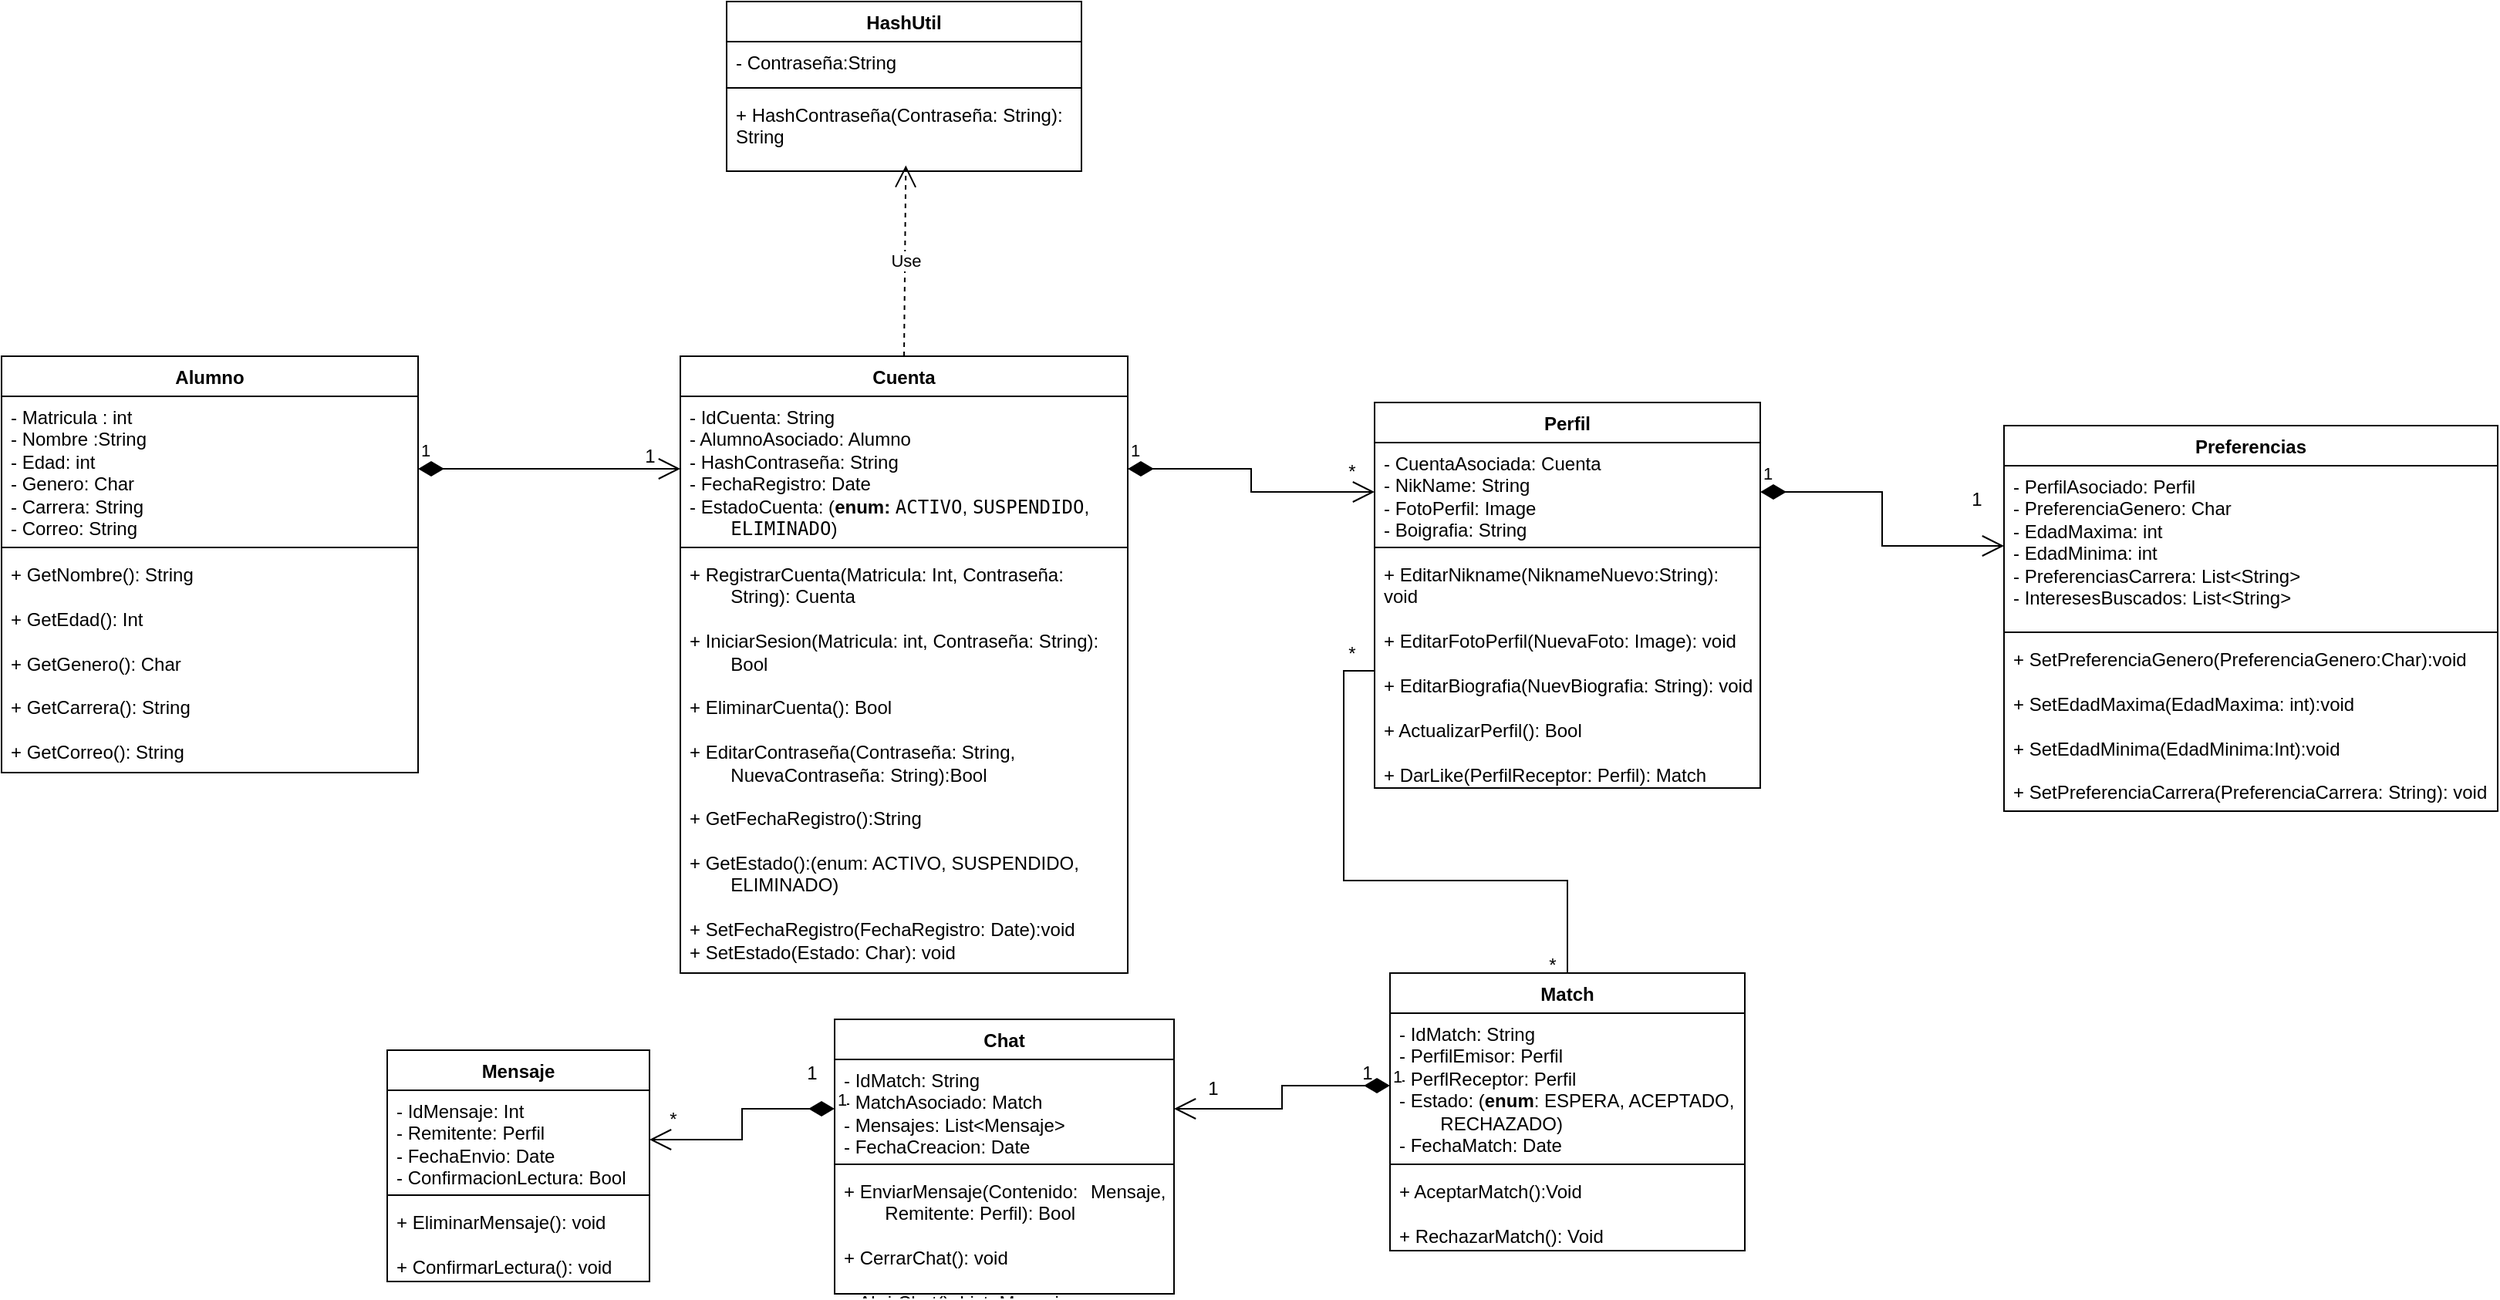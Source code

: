 <mxfile version="28.1.2">
  <diagram name="Página-1" id="-QQwby5ke-ya0EEzA_-J">
    <mxGraphModel dx="1900" dy="1973" grid="1" gridSize="10" guides="1" tooltips="1" connect="1" arrows="1" fold="1" page="1" pageScale="1" pageWidth="827" pageHeight="1169" math="0" shadow="0">
      <root>
        <mxCell id="0" />
        <mxCell id="1" parent="0" />
        <mxCell id="jJV-C2dV9Q7t_B13mXzP-5" value="Alumno" style="swimlane;fontStyle=1;align=center;verticalAlign=top;childLayout=stackLayout;horizontal=1;startSize=26;horizontalStack=0;resizeParent=1;resizeParentMax=0;resizeLast=0;collapsible=1;marginBottom=0;whiteSpace=wrap;html=1;" parent="1" vertex="1">
          <mxGeometry x="450" y="70" width="270" height="270" as="geometry" />
        </mxCell>
        <mxCell id="jJV-C2dV9Q7t_B13mXzP-6" value="- Matricula : int&lt;div&gt;- Nombre :String&lt;/div&gt;&lt;div&gt;- Edad: int&lt;/div&gt;&lt;div&gt;- Genero: Char&lt;/div&gt;&lt;div&gt;- Carrera: String&lt;/div&gt;&lt;div&gt;- Correo: String&lt;/div&gt;&lt;div&gt;&lt;br&gt;&lt;/div&gt;&lt;div&gt;&lt;br&gt;&lt;/div&gt;&lt;div&gt;&lt;br&gt;&lt;/div&gt;" style="text;strokeColor=none;fillColor=none;align=left;verticalAlign=top;spacingLeft=4;spacingRight=4;overflow=hidden;rotatable=0;points=[[0,0.5],[1,0.5]];portConstraint=eastwest;whiteSpace=wrap;html=1;" parent="jJV-C2dV9Q7t_B13mXzP-5" vertex="1">
          <mxGeometry y="26" width="270" height="94" as="geometry" />
        </mxCell>
        <mxCell id="jJV-C2dV9Q7t_B13mXzP-7" value="" style="line;strokeWidth=1;fillColor=none;align=left;verticalAlign=middle;spacingTop=-1;spacingLeft=3;spacingRight=3;rotatable=0;labelPosition=right;points=[];portConstraint=eastwest;strokeColor=inherit;" parent="jJV-C2dV9Q7t_B13mXzP-5" vertex="1">
          <mxGeometry y="120" width="270" height="8" as="geometry" />
        </mxCell>
        <mxCell id="jJV-C2dV9Q7t_B13mXzP-8" value="&lt;div&gt;+ GetNombre(): String&lt;/div&gt;&lt;div&gt;&lt;br&gt;&lt;/div&gt;&lt;div&gt;+ GetEdad(): Int&lt;/div&gt;&lt;div&gt;&lt;br&gt;&lt;/div&gt;&lt;div&gt;+ GetGenero(): Char&lt;/div&gt;&lt;div&gt;&lt;br&gt;&lt;/div&gt;&lt;div&gt;+ GetCarrera(): String&lt;/div&gt;&lt;div&gt;&lt;br&gt;&lt;/div&gt;&lt;div&gt;+ GetCorreo(): String&lt;/div&gt;" style="text;strokeColor=none;fillColor=none;align=left;verticalAlign=top;spacingLeft=4;spacingRight=4;overflow=hidden;rotatable=0;points=[[0,0.5],[1,0.5]];portConstraint=eastwest;whiteSpace=wrap;html=1;" parent="jJV-C2dV9Q7t_B13mXzP-5" vertex="1">
          <mxGeometry y="128" width="270" height="142" as="geometry" />
        </mxCell>
        <mxCell id="jJV-C2dV9Q7t_B13mXzP-13" value="Cuenta" style="swimlane;fontStyle=1;align=center;verticalAlign=top;childLayout=stackLayout;horizontal=1;startSize=26;horizontalStack=0;resizeParent=1;resizeParentMax=0;resizeLast=0;collapsible=1;marginBottom=0;whiteSpace=wrap;html=1;" parent="1" vertex="1">
          <mxGeometry x="890" y="70" width="290" height="400" as="geometry">
            <mxRectangle x="580" y="160" width="80" height="30" as="alternateBounds" />
          </mxGeometry>
        </mxCell>
        <mxCell id="jJV-C2dV9Q7t_B13mXzP-14" value="&lt;div&gt;- IdCuenta: String&lt;/div&gt;&lt;div&gt;- AlumnoAsociado: Alumno&lt;/div&gt;&lt;div&gt;- HashContraseña: String&lt;/div&gt;&lt;div&gt;- FechaRegistro: Date&lt;/div&gt;&lt;div&gt;- EstadoCuenta: (&lt;strong style=&quot;background-color: transparent; color: light-dark(rgb(0, 0, 0), rgb(255, 255, 255));&quot; data-end=&quot;769&quot; data-start=&quot;761&quot;&gt;enum:&amp;nbsp;&lt;/strong&gt;&lt;code style=&quot;background-color: transparent; color: light-dark(rgb(0, 0, 0), rgb(255, 255, 255));&quot; data-end=&quot;779&quot; data-start=&quot;771&quot;&gt;ACTIVO&lt;/code&gt;&lt;span style=&quot;background-color: transparent; color: light-dark(rgb(0, 0, 0), rgb(255, 255, 255));&quot;&gt;, &lt;/span&gt;&lt;code style=&quot;background-color: transparent; color: light-dark(rgb(0, 0, 0), rgb(255, 255, 255));&quot; data-end=&quot;793&quot; data-start=&quot;781&quot;&gt;SUSPENDIDO&lt;/code&gt;&lt;span style=&quot;background-color: transparent; color: light-dark(rgb(0, 0, 0), rgb(255, 255, 255));&quot;&gt;, &lt;span style=&quot;white-space: pre;&quot;&gt;&#x9;&lt;/span&gt;&lt;/span&gt;&lt;code style=&quot;background-color: transparent; color: light-dark(rgb(0, 0, 0), rgb(255, 255, 255));&quot; data-end=&quot;806&quot; data-start=&quot;795&quot;&gt;ELIMINADO&lt;/code&gt;&lt;span style=&quot;background-color: transparent; color: light-dark(rgb(0, 0, 0), rgb(255, 255, 255));&quot;&gt;)&lt;/span&gt;&lt;/div&gt;" style="text;strokeColor=none;fillColor=none;align=left;verticalAlign=top;spacingLeft=4;spacingRight=4;overflow=hidden;rotatable=0;points=[[0,0.5],[1,0.5]];portConstraint=eastwest;whiteSpace=wrap;html=1;" parent="jJV-C2dV9Q7t_B13mXzP-13" vertex="1">
          <mxGeometry y="26" width="290" height="94" as="geometry" />
        </mxCell>
        <mxCell id="jJV-C2dV9Q7t_B13mXzP-15" value="" style="line;strokeWidth=1;fillColor=none;align=left;verticalAlign=middle;spacingTop=-1;spacingLeft=3;spacingRight=3;rotatable=0;labelPosition=right;points=[];portConstraint=eastwest;strokeColor=inherit;" parent="jJV-C2dV9Q7t_B13mXzP-13" vertex="1">
          <mxGeometry y="120" width="290" height="8" as="geometry" />
        </mxCell>
        <mxCell id="jJV-C2dV9Q7t_B13mXzP-16" value="+ RegistrarCuenta(Matricula: Int, Contraseña: &lt;span style=&quot;white-space: pre;&quot;&gt;&#x9;&lt;/span&gt;String): Cuenta&lt;div&gt;&lt;br&gt;&lt;div&gt;+ IniciarSesion(Matricula: int, Contraseña: String): &lt;span style=&quot;white-space: pre;&quot;&gt;&#x9;&lt;/span&gt;Bool&lt;/div&gt;&lt;div&gt;&lt;br&gt;&lt;/div&gt;&lt;div&gt;+ EliminarCuenta(&lt;span style=&quot;background-color: transparent; color: light-dark(rgb(0, 0, 0), rgb(255, 255, 255));&quot;&gt;): Bool&lt;/span&gt;&lt;/div&gt;&lt;/div&gt;&lt;div&gt;&lt;br&gt;&lt;/div&gt;&lt;div&gt;+ EditarContraseña(Contraseña: String, &lt;span style=&quot;white-space: pre;&quot;&gt;&#x9;&lt;/span&gt;NuevaContraseña: String):Bool&lt;/div&gt;&lt;div&gt;&lt;br&gt;&lt;/div&gt;&lt;div&gt;+ GetFechaRegistro():String&lt;/div&gt;&lt;div&gt;&lt;br&gt;&lt;/div&gt;&lt;div&gt;+ GetEstado():(enum: ACTIVO, SUSPENDIDO, &lt;span style=&quot;white-space: pre;&quot;&gt;&#x9;&lt;/span&gt;ELIMINADO)&lt;/div&gt;&lt;div&gt;&lt;br&gt;&lt;/div&gt;&lt;div&gt;+ SetFechaRegistro(FechaRegistro: Date):void&lt;/div&gt;&lt;div&gt;+ SetEstado(Estado: Char): void&lt;/div&gt;" style="text;strokeColor=none;fillColor=none;align=left;verticalAlign=top;spacingLeft=4;spacingRight=4;overflow=hidden;rotatable=0;points=[[0,0.5],[1,0.5]];portConstraint=eastwest;whiteSpace=wrap;html=1;" parent="jJV-C2dV9Q7t_B13mXzP-13" vertex="1">
          <mxGeometry y="128" width="290" height="272" as="geometry" />
        </mxCell>
        <mxCell id="jJV-C2dV9Q7t_B13mXzP-17" value="Perfil" style="swimlane;fontStyle=1;align=center;verticalAlign=top;childLayout=stackLayout;horizontal=1;startSize=26;horizontalStack=0;resizeParent=1;resizeParentMax=0;resizeLast=0;collapsible=1;marginBottom=0;whiteSpace=wrap;html=1;" parent="1" vertex="1">
          <mxGeometry x="1340" y="100" width="250" height="250" as="geometry" />
        </mxCell>
        <mxCell id="jJV-C2dV9Q7t_B13mXzP-18" value="&lt;div&gt;- CuentaAsociada: Cuenta&lt;/div&gt;- NikName: String&lt;div&gt;- FotoPerfil: Image&lt;/div&gt;&lt;div&gt;- Boigrafia: String&lt;/div&gt;&lt;div&gt;- Preferencias: Preferencia&lt;/div&gt;" style="text;strokeColor=none;fillColor=none;align=left;verticalAlign=top;spacingLeft=4;spacingRight=4;overflow=hidden;rotatable=0;points=[[0,0.5],[1,0.5]];portConstraint=eastwest;whiteSpace=wrap;html=1;" parent="jJV-C2dV9Q7t_B13mXzP-17" vertex="1">
          <mxGeometry y="26" width="250" height="64" as="geometry" />
        </mxCell>
        <mxCell id="jJV-C2dV9Q7t_B13mXzP-19" value="" style="line;strokeWidth=1;fillColor=none;align=left;verticalAlign=middle;spacingTop=-1;spacingLeft=3;spacingRight=3;rotatable=0;labelPosition=right;points=[];portConstraint=eastwest;strokeColor=inherit;" parent="jJV-C2dV9Q7t_B13mXzP-17" vertex="1">
          <mxGeometry y="90" width="250" height="8" as="geometry" />
        </mxCell>
        <mxCell id="jJV-C2dV9Q7t_B13mXzP-20" value="+ EditarNikname(NiknameNuevo:String): void&lt;div&gt;&lt;br&gt;&lt;/div&gt;&lt;div&gt;+ EditarFotoPerfil(NuevaFoto: Image): void&lt;/div&gt;&lt;div&gt;&lt;br&gt;&lt;/div&gt;&lt;div&gt;+ EditarBiografia(NuevBiografia: String): void&lt;/div&gt;&lt;div&gt;&lt;br&gt;&lt;/div&gt;&lt;div&gt;+ ActualizarPerfil(): Bool&lt;/div&gt;&lt;div&gt;&lt;br&gt;&lt;/div&gt;&lt;div&gt;+ DarLike(PerfilReceptor: Perfil): Match&lt;/div&gt;&lt;div&gt;&lt;br&gt;&lt;/div&gt;" style="text;strokeColor=none;fillColor=none;align=left;verticalAlign=top;spacingLeft=4;spacingRight=4;overflow=hidden;rotatable=0;points=[[0,0.5],[1,0.5]];portConstraint=eastwest;whiteSpace=wrap;html=1;" parent="jJV-C2dV9Q7t_B13mXzP-17" vertex="1">
          <mxGeometry y="98" width="250" height="152" as="geometry" />
        </mxCell>
        <mxCell id="jJV-C2dV9Q7t_B13mXzP-21" value="HashUtil" style="swimlane;fontStyle=1;align=center;verticalAlign=top;childLayout=stackLayout;horizontal=1;startSize=26;horizontalStack=0;resizeParent=1;resizeParentMax=0;resizeLast=0;collapsible=1;marginBottom=0;whiteSpace=wrap;html=1;" parent="1" vertex="1">
          <mxGeometry x="920" y="-160" width="230" height="110" as="geometry" />
        </mxCell>
        <mxCell id="jJV-C2dV9Q7t_B13mXzP-22" value="&lt;div&gt;&lt;span style=&quot;background-color: transparent; color: light-dark(rgb(0, 0, 0), rgb(255, 255, 255));&quot;&gt;- Contraseña:String&lt;/span&gt;&lt;/div&gt;" style="text;strokeColor=none;fillColor=none;align=left;verticalAlign=top;spacingLeft=4;spacingRight=4;overflow=hidden;rotatable=0;points=[[0,0.5],[1,0.5]];portConstraint=eastwest;whiteSpace=wrap;html=1;" parent="jJV-C2dV9Q7t_B13mXzP-21" vertex="1">
          <mxGeometry y="26" width="230" height="26" as="geometry" />
        </mxCell>
        <mxCell id="jJV-C2dV9Q7t_B13mXzP-23" value="" style="line;strokeWidth=1;fillColor=none;align=left;verticalAlign=middle;spacingTop=-1;spacingLeft=3;spacingRight=3;rotatable=0;labelPosition=right;points=[];portConstraint=eastwest;strokeColor=inherit;" parent="jJV-C2dV9Q7t_B13mXzP-21" vertex="1">
          <mxGeometry y="52" width="230" height="8" as="geometry" />
        </mxCell>
        <mxCell id="jJV-C2dV9Q7t_B13mXzP-24" value="+ HashContraseña(Contraseña: String): String&lt;div&gt;&lt;br&gt;&lt;/div&gt;" style="text;strokeColor=none;fillColor=none;align=left;verticalAlign=top;spacingLeft=4;spacingRight=4;overflow=hidden;rotatable=0;points=[[0,0.5],[1,0.5]];portConstraint=eastwest;whiteSpace=wrap;html=1;" parent="jJV-C2dV9Q7t_B13mXzP-21" vertex="1">
          <mxGeometry y="60" width="230" height="50" as="geometry" />
        </mxCell>
        <mxCell id="T6HbZ_ULhb3sNTu3_hh0-1" value="Preferencias" style="swimlane;fontStyle=1;align=center;verticalAlign=top;childLayout=stackLayout;horizontal=1;startSize=26;horizontalStack=0;resizeParent=1;resizeParentMax=0;resizeLast=0;collapsible=1;marginBottom=0;whiteSpace=wrap;html=1;" parent="1" vertex="1">
          <mxGeometry x="1748" y="115" width="320" height="250" as="geometry" />
        </mxCell>
        <mxCell id="T6HbZ_ULhb3sNTu3_hh0-2" value="&lt;div&gt;&lt;span style=&quot;background-color: transparent; color: light-dark(rgb(0, 0, 0), rgb(255, 255, 255));&quot;&gt;- PerfilAsociado: Perfil&lt;/span&gt;&lt;/div&gt;- PreferenciaGenero: Char&lt;div&gt;- EdadMaxima: int&lt;/div&gt;&lt;div&gt;- EdadMinima: int&lt;/div&gt;&lt;div&gt;- PreferenciasCarrera: List&amp;lt;String&amp;gt;&lt;/div&gt;&lt;div&gt;- InteresesBuscados: List&amp;lt;String&amp;gt;&lt;/div&gt;&lt;div&gt;&lt;br&gt;&lt;/div&gt;" style="text;strokeColor=none;fillColor=none;align=left;verticalAlign=top;spacingLeft=4;spacingRight=4;overflow=hidden;rotatable=0;points=[[0,0.5],[1,0.5]];portConstraint=eastwest;whiteSpace=wrap;html=1;" parent="T6HbZ_ULhb3sNTu3_hh0-1" vertex="1">
          <mxGeometry y="26" width="320" height="104" as="geometry" />
        </mxCell>
        <mxCell id="T6HbZ_ULhb3sNTu3_hh0-3" value="" style="line;strokeWidth=1;fillColor=none;align=left;verticalAlign=middle;spacingTop=-1;spacingLeft=3;spacingRight=3;rotatable=0;labelPosition=right;points=[];portConstraint=eastwest;strokeColor=inherit;" parent="T6HbZ_ULhb3sNTu3_hh0-1" vertex="1">
          <mxGeometry y="130" width="320" height="8" as="geometry" />
        </mxCell>
        <mxCell id="T6HbZ_ULhb3sNTu3_hh0-4" value="+ SetPreferenciaGenero(PreferenciaGenero:Char):void&lt;div&gt;&lt;br&gt;&lt;div&gt;+ SetEdadMaxima(EdadMaxima: int):void&lt;/div&gt;&lt;div&gt;&lt;br&gt;&lt;/div&gt;&lt;div&gt;+ SetEdadMinima(EdadMinima:Int):void&lt;/div&gt;&lt;div&gt;&lt;br&gt;&lt;/div&gt;&lt;div&gt;+ SetPreferenciaCarrera(PreferenciaCarrera: String): void&lt;/div&gt;&lt;div&gt;&lt;br&gt;&lt;/div&gt;&lt;/div&gt;" style="text;strokeColor=none;fillColor=none;align=left;verticalAlign=top;spacingLeft=4;spacingRight=4;overflow=hidden;rotatable=0;points=[[0,0.5],[1,0.5]];portConstraint=eastwest;whiteSpace=wrap;html=1;" parent="T6HbZ_ULhb3sNTu3_hh0-1" vertex="1">
          <mxGeometry y="138" width="320" height="112" as="geometry" />
        </mxCell>
        <mxCell id="T6HbZ_ULhb3sNTu3_hh0-5" value="Match" style="swimlane;fontStyle=1;align=center;verticalAlign=top;childLayout=stackLayout;horizontal=1;startSize=26;horizontalStack=0;resizeParent=1;resizeParentMax=0;resizeLast=0;collapsible=1;marginBottom=0;whiteSpace=wrap;html=1;" parent="1" vertex="1">
          <mxGeometry x="1350" y="470" width="230" height="180" as="geometry" />
        </mxCell>
        <mxCell id="T6HbZ_ULhb3sNTu3_hh0-6" value="&lt;div&gt;- IdMatch: String&lt;/div&gt;- PerfilEmisor: Perfil&lt;div&gt;- PerflReceptor: Perfil&lt;/div&gt;&lt;div&gt;- Estado: (&lt;b&gt;enum&lt;/b&gt;: ESPERA, ACEPTADO, &lt;span style=&quot;white-space: pre;&quot;&gt;&#x9;&lt;/span&gt;RECHAZADO)&lt;/div&gt;&lt;div&gt;- FechaMatch: Date&lt;/div&gt;&lt;div&gt;&lt;div&gt;&lt;br&gt;&lt;/div&gt;&lt;/div&gt;" style="text;strokeColor=none;fillColor=none;align=left;verticalAlign=top;spacingLeft=4;spacingRight=4;overflow=hidden;rotatable=0;points=[[0,0.5],[1,0.5]];portConstraint=eastwest;whiteSpace=wrap;html=1;" parent="T6HbZ_ULhb3sNTu3_hh0-5" vertex="1">
          <mxGeometry y="26" width="230" height="94" as="geometry" />
        </mxCell>
        <mxCell id="T6HbZ_ULhb3sNTu3_hh0-7" value="" style="line;strokeWidth=1;fillColor=none;align=left;verticalAlign=middle;spacingTop=-1;spacingLeft=3;spacingRight=3;rotatable=0;labelPosition=right;points=[];portConstraint=eastwest;strokeColor=inherit;" parent="T6HbZ_ULhb3sNTu3_hh0-5" vertex="1">
          <mxGeometry y="120" width="230" height="8" as="geometry" />
        </mxCell>
        <mxCell id="T6HbZ_ULhb3sNTu3_hh0-8" value="+ AceptarMatch():Void&lt;div&gt;&lt;br&gt;&lt;/div&gt;&lt;div&gt;+ RechazarMatch(): Void&lt;/div&gt;" style="text;strokeColor=none;fillColor=none;align=left;verticalAlign=top;spacingLeft=4;spacingRight=4;overflow=hidden;rotatable=0;points=[[0,0.5],[1,0.5]];portConstraint=eastwest;whiteSpace=wrap;html=1;" parent="T6HbZ_ULhb3sNTu3_hh0-5" vertex="1">
          <mxGeometry y="128" width="230" height="52" as="geometry" />
        </mxCell>
        <mxCell id="hc1hr7ei47F1FJEinHe0-1" value="Chat" style="swimlane;fontStyle=1;align=center;verticalAlign=top;childLayout=stackLayout;horizontal=1;startSize=26;horizontalStack=0;resizeParent=1;resizeParentMax=0;resizeLast=0;collapsible=1;marginBottom=0;whiteSpace=wrap;html=1;" parent="1" vertex="1">
          <mxGeometry x="990" y="500" width="220" height="178" as="geometry" />
        </mxCell>
        <mxCell id="hc1hr7ei47F1FJEinHe0-2" value="&lt;div&gt;- IdMatch: String&lt;/div&gt;- MatchAsociado: Match&lt;div&gt;- Mensajes: List&amp;lt;Mensaje&amp;gt;&lt;/div&gt;&lt;div&gt;- FechaCreacion: Date&amp;nbsp;&lt;/div&gt;" style="text;strokeColor=none;fillColor=none;align=left;verticalAlign=top;spacingLeft=4;spacingRight=4;overflow=hidden;rotatable=0;points=[[0,0.5],[1,0.5]];portConstraint=eastwest;whiteSpace=wrap;html=1;" parent="hc1hr7ei47F1FJEinHe0-1" vertex="1">
          <mxGeometry y="26" width="220" height="64" as="geometry" />
        </mxCell>
        <mxCell id="hc1hr7ei47F1FJEinHe0-3" value="" style="line;strokeWidth=1;fillColor=none;align=left;verticalAlign=middle;spacingTop=-1;spacingLeft=3;spacingRight=3;rotatable=0;labelPosition=right;points=[];portConstraint=eastwest;strokeColor=inherit;" parent="hc1hr7ei47F1FJEinHe0-1" vertex="1">
          <mxGeometry y="90" width="220" height="8" as="geometry" />
        </mxCell>
        <mxCell id="hc1hr7ei47F1FJEinHe0-4" value="+ EnviarMensaje(Contenido: &lt;span style=&quot;white-space: pre;&quot;&gt;&#x9;&lt;/span&gt;Mensaje, &lt;span style=&quot;white-space: pre;&quot;&gt;&#x9;&lt;/span&gt;Remitente: Perfil): Bool&lt;div&gt;&lt;br&gt;&lt;/div&gt;&lt;div&gt;+ CerrarChat(): void&lt;/div&gt;&lt;div&gt;&lt;br&gt;&lt;/div&gt;&lt;div&gt;+ AbrirChat(): List&amp;lt;Mensaje&amp;gt;&lt;/div&gt;" style="text;strokeColor=none;fillColor=none;align=left;verticalAlign=top;spacingLeft=4;spacingRight=4;overflow=hidden;rotatable=0;points=[[0,0.5],[1,0.5]];portConstraint=eastwest;whiteSpace=wrap;html=1;" parent="hc1hr7ei47F1FJEinHe0-1" vertex="1">
          <mxGeometry y="98" width="220" height="80" as="geometry" />
        </mxCell>
        <mxCell id="G2m6hKuUC6ITpjiXs0Zb-2" value="Mensaje" style="swimlane;fontStyle=1;align=center;verticalAlign=top;childLayout=stackLayout;horizontal=1;startSize=26;horizontalStack=0;resizeParent=1;resizeParentMax=0;resizeLast=0;collapsible=1;marginBottom=0;whiteSpace=wrap;html=1;" parent="1" vertex="1">
          <mxGeometry x="700" y="520" width="170" height="150" as="geometry" />
        </mxCell>
        <mxCell id="G2m6hKuUC6ITpjiXs0Zb-3" value="&lt;div&gt;- IdMensaje: Int&lt;/div&gt;- Remitente: Perfil&lt;div&gt;- FechaEnvio: Date&lt;/div&gt;&lt;div&gt;- ConfirmacionLectura: Bool&amp;nbsp;&lt;/div&gt;&lt;div&gt;- Contenido: String&lt;/div&gt;" style="text;strokeColor=none;fillColor=none;align=left;verticalAlign=top;spacingLeft=4;spacingRight=4;overflow=hidden;rotatable=0;points=[[0,0.5],[1,0.5]];portConstraint=eastwest;whiteSpace=wrap;html=1;" parent="G2m6hKuUC6ITpjiXs0Zb-2" vertex="1">
          <mxGeometry y="26" width="170" height="64" as="geometry" />
        </mxCell>
        <mxCell id="G2m6hKuUC6ITpjiXs0Zb-4" value="" style="line;strokeWidth=1;fillColor=none;align=left;verticalAlign=middle;spacingTop=-1;spacingLeft=3;spacingRight=3;rotatable=0;labelPosition=right;points=[];portConstraint=eastwest;strokeColor=inherit;" parent="G2m6hKuUC6ITpjiXs0Zb-2" vertex="1">
          <mxGeometry y="90" width="170" height="8" as="geometry" />
        </mxCell>
        <mxCell id="G2m6hKuUC6ITpjiXs0Zb-5" value="+ EliminarMensaje(): void&lt;div&gt;&lt;br&gt;&lt;/div&gt;&lt;div&gt;+ ConfirmarLectura(): void&lt;/div&gt;" style="text;strokeColor=none;fillColor=none;align=left;verticalAlign=top;spacingLeft=4;spacingRight=4;overflow=hidden;rotatable=0;points=[[0,0.5],[1,0.5]];portConstraint=eastwest;whiteSpace=wrap;html=1;" parent="G2m6hKuUC6ITpjiXs0Zb-2" vertex="1">
          <mxGeometry y="98" width="170" height="52" as="geometry" />
        </mxCell>
        <mxCell id="G2m6hKuUC6ITpjiXs0Zb-7" value="1" style="endArrow=open;html=1;endSize=12;startArrow=diamondThin;startSize=14;startFill=1;edgeStyle=orthogonalEdgeStyle;align=left;verticalAlign=bottom;rounded=0;exitX=1;exitY=0.5;exitDx=0;exitDy=0;entryX=0;entryY=0.5;entryDx=0;entryDy=0;" parent="1" source="jJV-C2dV9Q7t_B13mXzP-6" target="jJV-C2dV9Q7t_B13mXzP-14" edge="1">
          <mxGeometry x="-1" y="3" relative="1" as="geometry">
            <mxPoint x="720" y="460" as="sourcePoint" />
            <mxPoint x="880" y="460" as="targetPoint" />
          </mxGeometry>
        </mxCell>
        <mxCell id="G2m6hKuUC6ITpjiXs0Zb-11" value="1" style="endArrow=open;html=1;endSize=12;startArrow=diamondThin;startSize=14;startFill=1;edgeStyle=orthogonalEdgeStyle;align=left;verticalAlign=bottom;rounded=0;exitX=1;exitY=0.5;exitDx=0;exitDy=0;entryX=0;entryY=0.5;entryDx=0;entryDy=0;" parent="1" source="jJV-C2dV9Q7t_B13mXzP-14" target="jJV-C2dV9Q7t_B13mXzP-18" edge="1">
          <mxGeometry x="-1" y="3" relative="1" as="geometry">
            <mxPoint x="720" y="310" as="sourcePoint" />
            <mxPoint x="880" y="310" as="targetPoint" />
          </mxGeometry>
        </mxCell>
        <mxCell id="G2m6hKuUC6ITpjiXs0Zb-12" value="*" style="text;html=1;align=center;verticalAlign=middle;resizable=0;points=[];autosize=1;strokeColor=none;fillColor=none;" parent="1" vertex="1">
          <mxGeometry x="1310" y="130" width="30" height="30" as="geometry" />
        </mxCell>
        <mxCell id="G2m6hKuUC6ITpjiXs0Zb-13" style="edgeStyle=orthogonalEdgeStyle;rounded=0;orthogonalLoop=1;jettySize=auto;html=1;entryX=0.5;entryY=0;entryDx=0;entryDy=0;endArrow=none;endFill=0;" parent="1" source="jJV-C2dV9Q7t_B13mXzP-20" target="T6HbZ_ULhb3sNTu3_hh0-5" edge="1">
          <mxGeometry relative="1" as="geometry" />
        </mxCell>
        <mxCell id="G2m6hKuUC6ITpjiXs0Zb-14" value="*" style="text;html=1;align=center;verticalAlign=middle;resizable=0;points=[];autosize=1;strokeColor=none;fillColor=none;" parent="1" vertex="1">
          <mxGeometry x="1310" y="248" width="30" height="30" as="geometry" />
        </mxCell>
        <mxCell id="G2m6hKuUC6ITpjiXs0Zb-15" value="*" style="text;html=1;align=center;verticalAlign=middle;resizable=0;points=[];autosize=1;strokeColor=none;fillColor=none;" parent="1" vertex="1">
          <mxGeometry x="1440" y="450" width="30" height="30" as="geometry" />
        </mxCell>
        <mxCell id="G2m6hKuUC6ITpjiXs0Zb-16" value="1" style="endArrow=open;html=1;endSize=12;startArrow=diamondThin;startSize=14;startFill=1;edgeStyle=orthogonalEdgeStyle;align=left;verticalAlign=bottom;rounded=0;exitX=0;exitY=0.5;exitDx=0;exitDy=0;entryX=1;entryY=0.5;entryDx=0;entryDy=0;" parent="1" source="T6HbZ_ULhb3sNTu3_hh0-6" target="hc1hr7ei47F1FJEinHe0-2" edge="1">
          <mxGeometry x="-1" y="3" relative="1" as="geometry">
            <mxPoint x="1030" y="540" as="sourcePoint" />
            <mxPoint x="1190" y="540" as="targetPoint" />
          </mxGeometry>
        </mxCell>
        <mxCell id="G2m6hKuUC6ITpjiXs0Zb-17" value="1" style="text;html=1;align=center;verticalAlign=middle;resizable=0;points=[];autosize=1;strokeColor=none;fillColor=none;" parent="1" vertex="1">
          <mxGeometry x="1320" y="520" width="30" height="30" as="geometry" />
        </mxCell>
        <mxCell id="G2m6hKuUC6ITpjiXs0Zb-18" value="1" style="text;html=1;align=center;verticalAlign=middle;resizable=0;points=[];autosize=1;strokeColor=none;fillColor=none;" parent="1" vertex="1">
          <mxGeometry x="1220" y="530" width="30" height="30" as="geometry" />
        </mxCell>
        <mxCell id="G2m6hKuUC6ITpjiXs0Zb-19" value="1" style="text;html=1;align=center;verticalAlign=middle;resizable=0;points=[];autosize=1;strokeColor=none;fillColor=none;" parent="1" vertex="1">
          <mxGeometry x="855" y="120" width="30" height="30" as="geometry" />
        </mxCell>
        <mxCell id="G2m6hKuUC6ITpjiXs0Zb-20" value="1" style="endArrow=open;html=1;endSize=12;startArrow=diamondThin;startSize=14;startFill=1;edgeStyle=orthogonalEdgeStyle;align=left;verticalAlign=bottom;rounded=0;exitX=0;exitY=0.5;exitDx=0;exitDy=0;entryX=1;entryY=0.5;entryDx=0;entryDy=0;" parent="1" source="hc1hr7ei47F1FJEinHe0-2" target="G2m6hKuUC6ITpjiXs0Zb-3" edge="1">
          <mxGeometry x="-1" y="3" relative="1" as="geometry">
            <mxPoint x="740" y="540" as="sourcePoint" />
            <mxPoint x="900" y="540" as="targetPoint" />
          </mxGeometry>
        </mxCell>
        <mxCell id="G2m6hKuUC6ITpjiXs0Zb-21" value="1" style="text;html=1;align=center;verticalAlign=middle;resizable=0;points=[];autosize=1;strokeColor=none;fillColor=none;" parent="1" vertex="1">
          <mxGeometry x="960" y="520" width="30" height="30" as="geometry" />
        </mxCell>
        <mxCell id="G2m6hKuUC6ITpjiXs0Zb-22" value="*" style="text;html=1;align=center;verticalAlign=middle;resizable=0;points=[];autosize=1;strokeColor=none;fillColor=none;" parent="1" vertex="1">
          <mxGeometry x="870" y="550" width="30" height="30" as="geometry" />
        </mxCell>
        <mxCell id="G2m6hKuUC6ITpjiXs0Zb-23" value="Use" style="endArrow=open;endSize=12;dashed=1;html=1;rounded=0;entryX=0.505;entryY=0.925;entryDx=0;entryDy=0;entryPerimeter=0;exitX=0.5;exitY=0;exitDx=0;exitDy=0;" parent="1" source="jJV-C2dV9Q7t_B13mXzP-13" target="jJV-C2dV9Q7t_B13mXzP-24" edge="1">
          <mxGeometry width="160" relative="1" as="geometry">
            <mxPoint x="990" y="40" as="sourcePoint" />
            <mxPoint x="1150" y="40" as="targetPoint" />
          </mxGeometry>
        </mxCell>
        <mxCell id="G2m6hKuUC6ITpjiXs0Zb-24" value="1" style="endArrow=open;html=1;endSize=12;startArrow=diamondThin;startSize=14;startFill=1;edgeStyle=orthogonalEdgeStyle;align=left;verticalAlign=bottom;rounded=0;exitX=1;exitY=0.5;exitDx=0;exitDy=0;entryX=0;entryY=0.5;entryDx=0;entryDy=0;" parent="1" source="jJV-C2dV9Q7t_B13mXzP-18" target="T6HbZ_ULhb3sNTu3_hh0-2" edge="1">
          <mxGeometry x="-1" y="3" relative="1" as="geometry">
            <mxPoint x="1770" y="260" as="sourcePoint" />
            <mxPoint x="1930" y="260" as="targetPoint" />
          </mxGeometry>
        </mxCell>
        <mxCell id="G2m6hKuUC6ITpjiXs0Zb-25" value="1" style="text;html=1;align=center;verticalAlign=middle;resizable=0;points=[];autosize=1;strokeColor=none;fillColor=none;" parent="1" vertex="1">
          <mxGeometry x="1715" y="148" width="30" height="30" as="geometry" />
        </mxCell>
      </root>
    </mxGraphModel>
  </diagram>
</mxfile>
